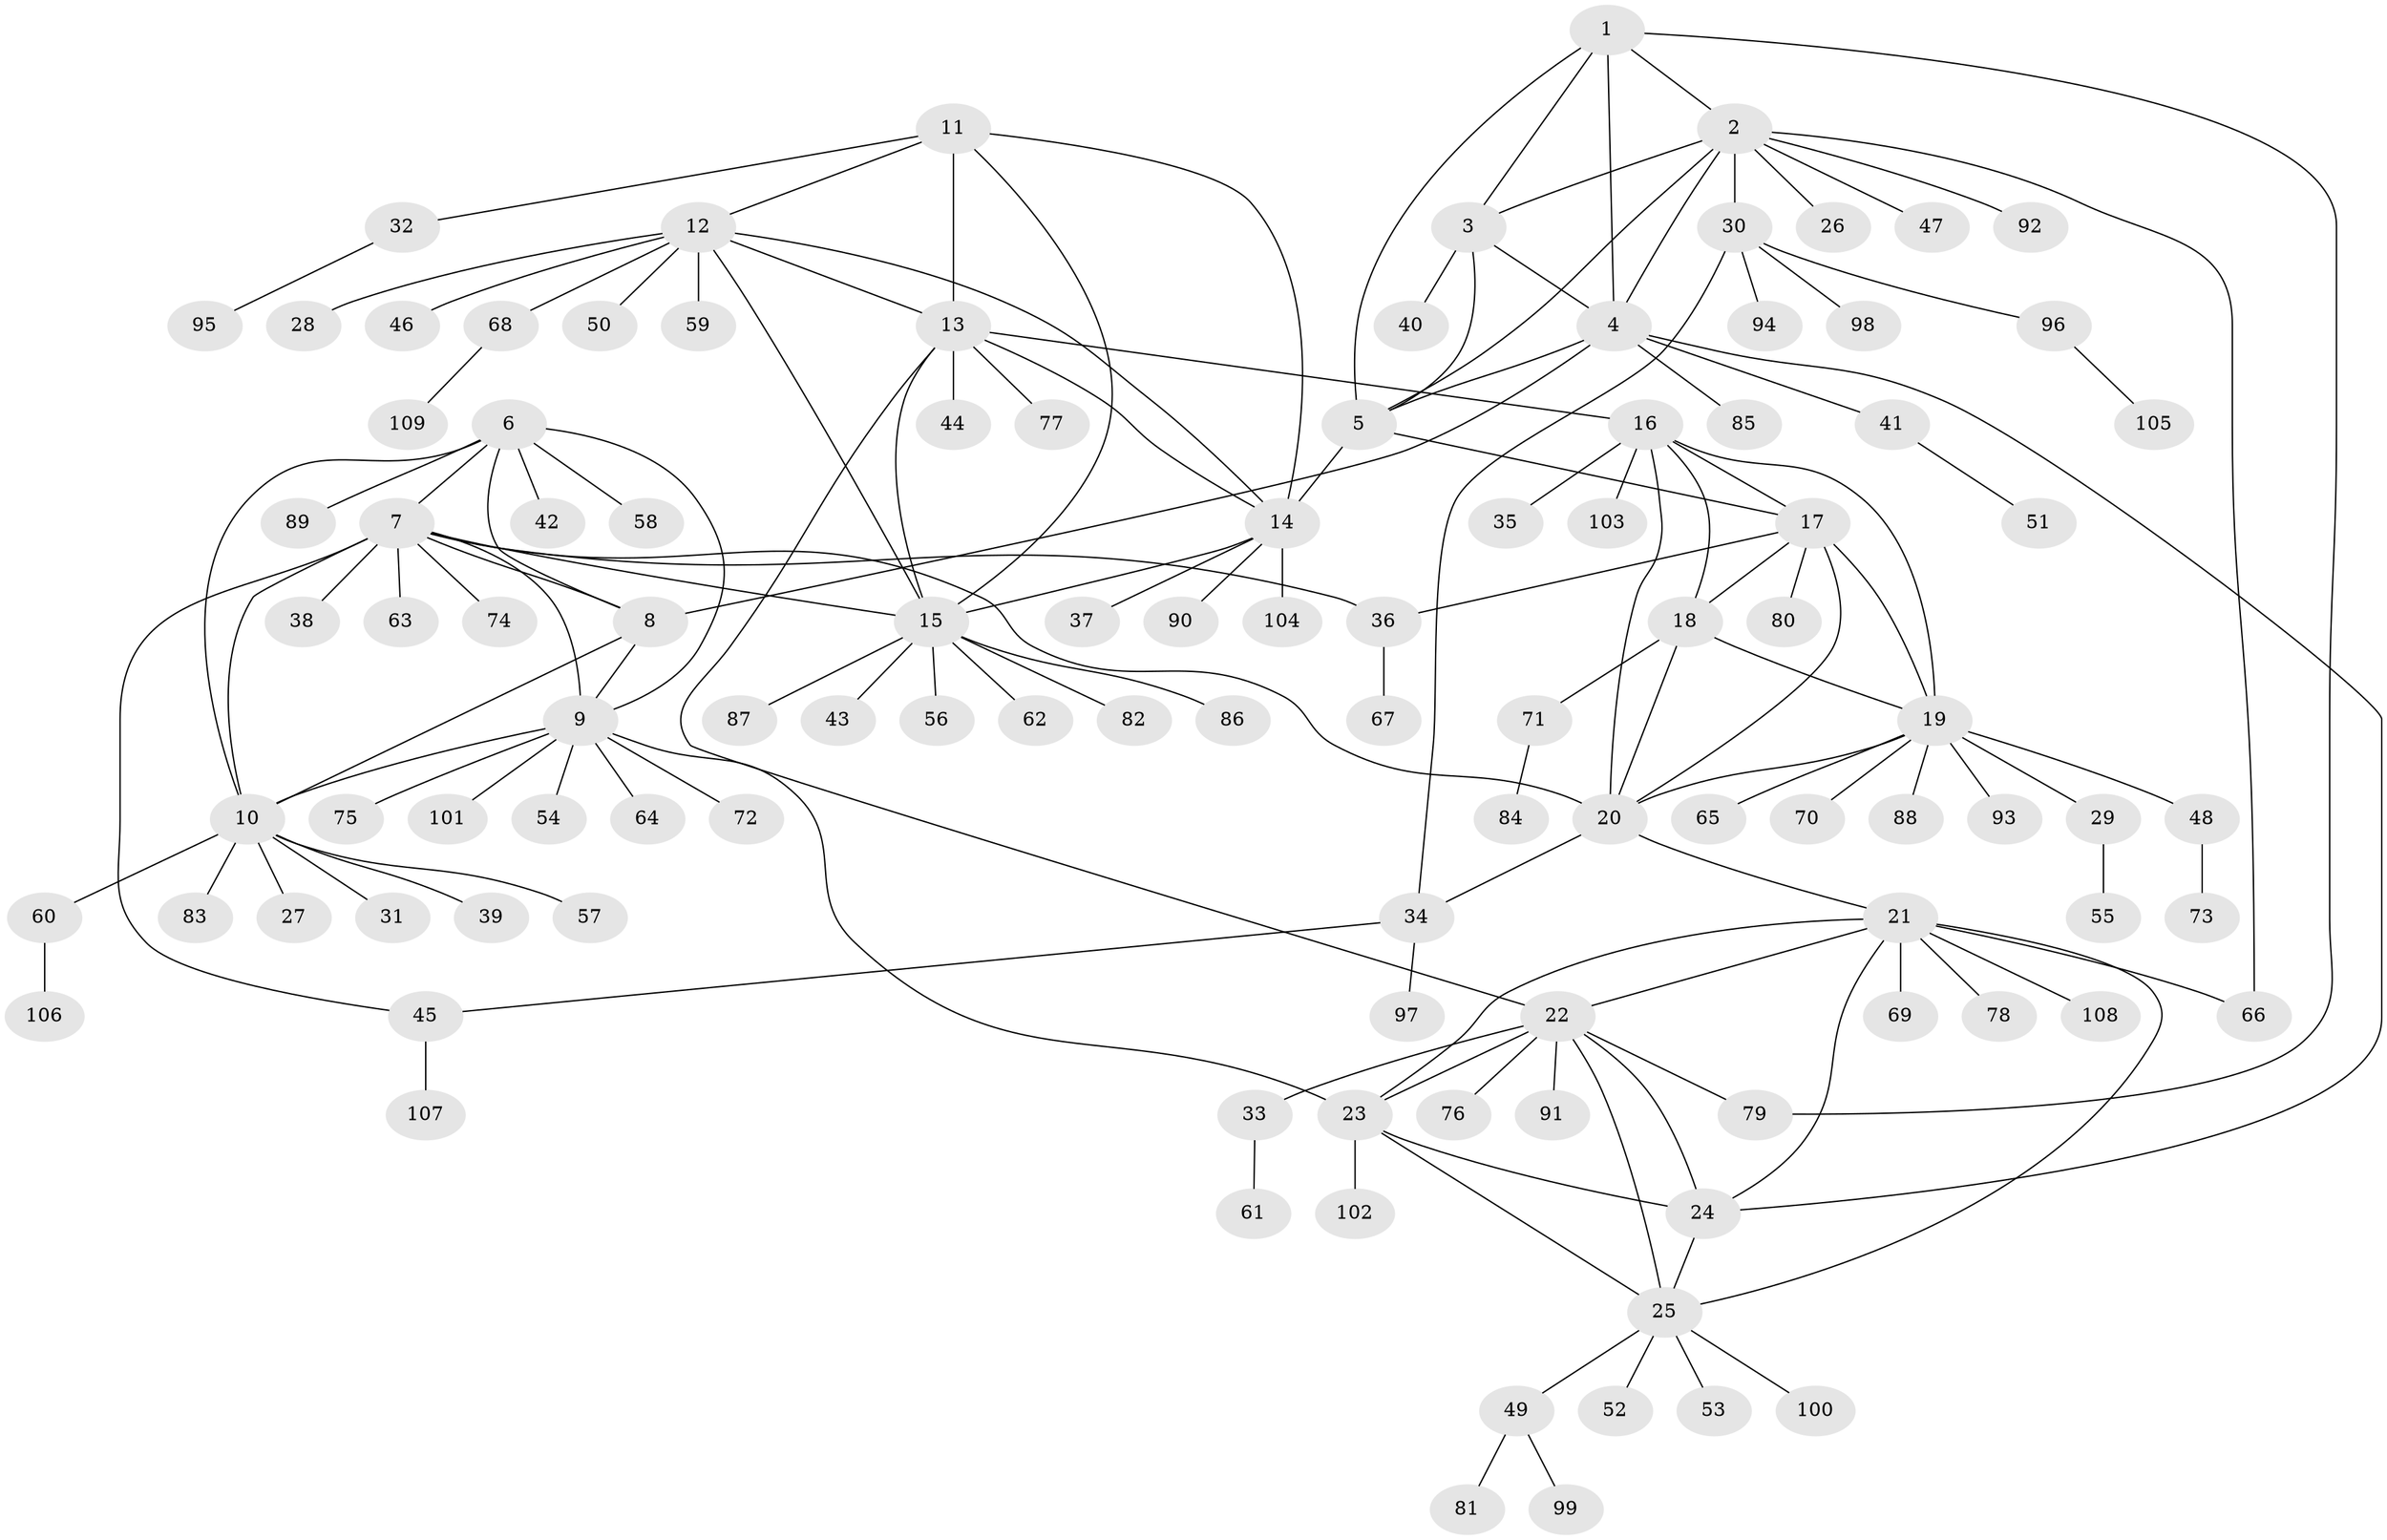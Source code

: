 // coarse degree distribution, {5: 0.09090909090909091, 7: 0.06493506493506493, 9: 0.03896103896103896, 1: 0.5974025974025974, 10: 0.025974025974025976, 8: 0.03896103896103896, 6: 0.05194805194805195, 2: 0.06493506493506493, 3: 0.012987012987012988, 4: 0.012987012987012988}
// Generated by graph-tools (version 1.1) at 2025/37/03/04/25 23:37:37]
// undirected, 109 vertices, 149 edges
graph export_dot {
  node [color=gray90,style=filled];
  1;
  2;
  3;
  4;
  5;
  6;
  7;
  8;
  9;
  10;
  11;
  12;
  13;
  14;
  15;
  16;
  17;
  18;
  19;
  20;
  21;
  22;
  23;
  24;
  25;
  26;
  27;
  28;
  29;
  30;
  31;
  32;
  33;
  34;
  35;
  36;
  37;
  38;
  39;
  40;
  41;
  42;
  43;
  44;
  45;
  46;
  47;
  48;
  49;
  50;
  51;
  52;
  53;
  54;
  55;
  56;
  57;
  58;
  59;
  60;
  61;
  62;
  63;
  64;
  65;
  66;
  67;
  68;
  69;
  70;
  71;
  72;
  73;
  74;
  75;
  76;
  77;
  78;
  79;
  80;
  81;
  82;
  83;
  84;
  85;
  86;
  87;
  88;
  89;
  90;
  91;
  92;
  93;
  94;
  95;
  96;
  97;
  98;
  99;
  100;
  101;
  102;
  103;
  104;
  105;
  106;
  107;
  108;
  109;
  1 -- 2;
  1 -- 3;
  1 -- 4;
  1 -- 5;
  1 -- 79;
  2 -- 3;
  2 -- 4;
  2 -- 5;
  2 -- 26;
  2 -- 30;
  2 -- 47;
  2 -- 66;
  2 -- 92;
  3 -- 4;
  3 -- 5;
  3 -- 40;
  4 -- 5;
  4 -- 8;
  4 -- 24;
  4 -- 41;
  4 -- 85;
  5 -- 14;
  5 -- 17;
  6 -- 7;
  6 -- 8;
  6 -- 9;
  6 -- 10;
  6 -- 42;
  6 -- 58;
  6 -- 89;
  7 -- 8;
  7 -- 9;
  7 -- 10;
  7 -- 15;
  7 -- 20;
  7 -- 36;
  7 -- 38;
  7 -- 45;
  7 -- 63;
  7 -- 74;
  8 -- 9;
  8 -- 10;
  9 -- 10;
  9 -- 23;
  9 -- 54;
  9 -- 64;
  9 -- 72;
  9 -- 75;
  9 -- 101;
  10 -- 27;
  10 -- 31;
  10 -- 39;
  10 -- 57;
  10 -- 60;
  10 -- 83;
  11 -- 12;
  11 -- 13;
  11 -- 14;
  11 -- 15;
  11 -- 32;
  12 -- 13;
  12 -- 14;
  12 -- 15;
  12 -- 28;
  12 -- 46;
  12 -- 50;
  12 -- 59;
  12 -- 68;
  13 -- 14;
  13 -- 15;
  13 -- 16;
  13 -- 22;
  13 -- 44;
  13 -- 77;
  14 -- 15;
  14 -- 37;
  14 -- 90;
  14 -- 104;
  15 -- 43;
  15 -- 56;
  15 -- 62;
  15 -- 82;
  15 -- 86;
  15 -- 87;
  16 -- 17;
  16 -- 18;
  16 -- 19;
  16 -- 20;
  16 -- 35;
  16 -- 103;
  17 -- 18;
  17 -- 19;
  17 -- 20;
  17 -- 36;
  17 -- 80;
  18 -- 19;
  18 -- 20;
  18 -- 71;
  19 -- 20;
  19 -- 29;
  19 -- 48;
  19 -- 65;
  19 -- 70;
  19 -- 88;
  19 -- 93;
  20 -- 21;
  20 -- 34;
  21 -- 22;
  21 -- 23;
  21 -- 24;
  21 -- 25;
  21 -- 66;
  21 -- 69;
  21 -- 78;
  21 -- 108;
  22 -- 23;
  22 -- 24;
  22 -- 25;
  22 -- 33;
  22 -- 76;
  22 -- 79;
  22 -- 91;
  23 -- 24;
  23 -- 25;
  23 -- 102;
  24 -- 25;
  25 -- 49;
  25 -- 52;
  25 -- 53;
  25 -- 100;
  29 -- 55;
  30 -- 34;
  30 -- 94;
  30 -- 96;
  30 -- 98;
  32 -- 95;
  33 -- 61;
  34 -- 45;
  34 -- 97;
  36 -- 67;
  41 -- 51;
  45 -- 107;
  48 -- 73;
  49 -- 81;
  49 -- 99;
  60 -- 106;
  68 -- 109;
  71 -- 84;
  96 -- 105;
}
